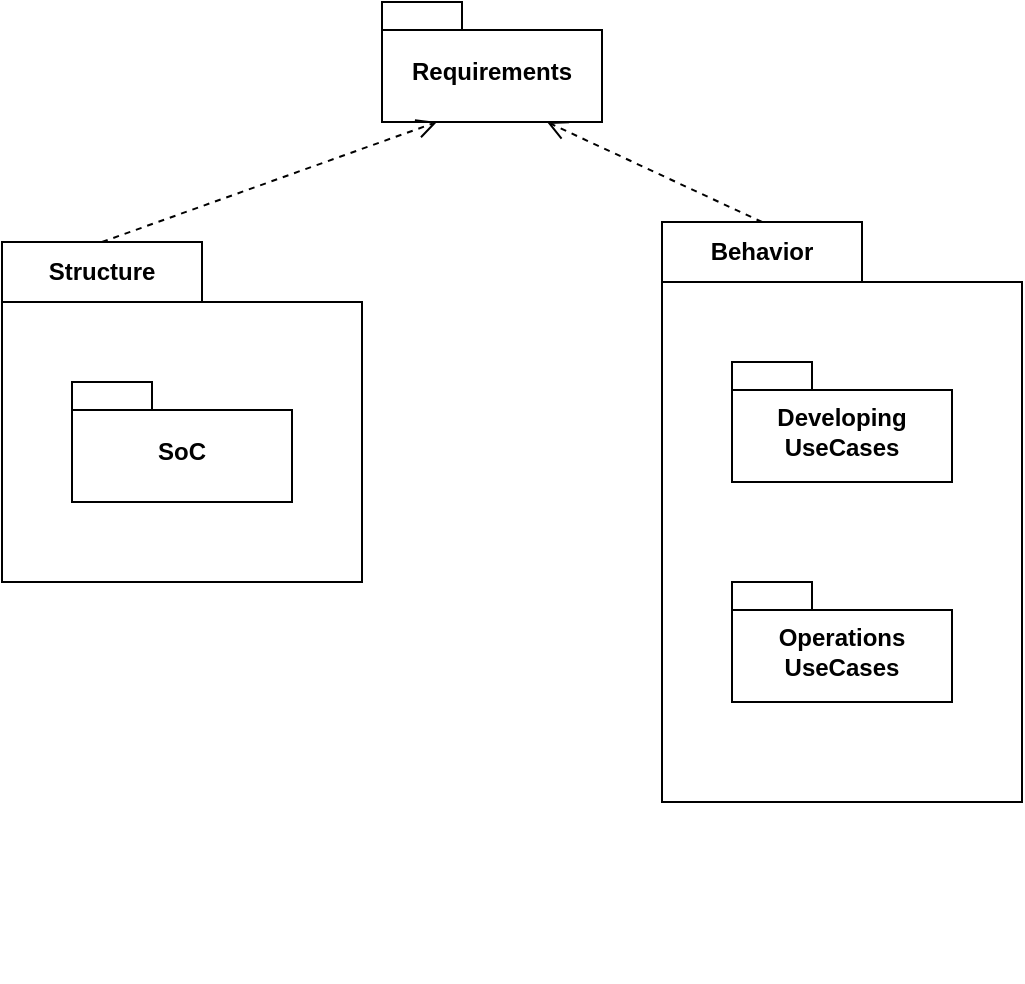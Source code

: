 <mxfile version="22.1.18" type="device">
  <diagram name="Страница — 1" id="yleVI-LyxeGsjJR6eDv2">
    <mxGraphModel dx="957" dy="482" grid="1" gridSize="10" guides="1" tooltips="1" connect="1" arrows="1" fold="1" page="1" pageScale="1" pageWidth="827" pageHeight="1169" math="0" shadow="0">
      <root>
        <mxCell id="0" />
        <mxCell id="1" parent="0" />
        <mxCell id="MgNdMAd_fjzO__9bJWsp-1" value="Requirements" style="shape=folder;fontStyle=1;spacingTop=10;tabWidth=40;tabHeight=14;tabPosition=left;html=1;whiteSpace=wrap;" vertex="1" parent="1">
          <mxGeometry x="320" y="190" width="110" height="60" as="geometry" />
        </mxCell>
        <mxCell id="MgNdMAd_fjzO__9bJWsp-4" value="" style="group" vertex="1" connectable="0" parent="1">
          <mxGeometry x="130" y="310" width="180" height="370" as="geometry" />
        </mxCell>
        <mxCell id="MgNdMAd_fjzO__9bJWsp-2" value="" style="shape=folder;fontStyle=1;spacingTop=10;tabWidth=100;tabHeight=30;tabPosition=left;html=1;whiteSpace=wrap;" vertex="1" parent="MgNdMAd_fjzO__9bJWsp-4">
          <mxGeometry width="180" height="170" as="geometry" />
        </mxCell>
        <mxCell id="MgNdMAd_fjzO__9bJWsp-3" value="&lt;b&gt;Structure&lt;/b&gt;" style="text;html=1;strokeColor=none;fillColor=none;align=center;verticalAlign=middle;whiteSpace=wrap;rounded=0;" vertex="1" parent="MgNdMAd_fjzO__9bJWsp-4">
          <mxGeometry x="20" width="60" height="30" as="geometry" />
        </mxCell>
        <mxCell id="MgNdMAd_fjzO__9bJWsp-5" value="SoC" style="shape=folder;fontStyle=1;spacingTop=10;tabWidth=40;tabHeight=14;tabPosition=left;html=1;whiteSpace=wrap;" vertex="1" parent="MgNdMAd_fjzO__9bJWsp-4">
          <mxGeometry x="35" y="70" width="110" height="60" as="geometry" />
        </mxCell>
        <mxCell id="MgNdMAd_fjzO__9bJWsp-7" value="" style="group" vertex="1" connectable="0" parent="1">
          <mxGeometry x="460" y="300" width="180" height="370" as="geometry" />
        </mxCell>
        <mxCell id="MgNdMAd_fjzO__9bJWsp-8" value="" style="shape=folder;fontStyle=1;spacingTop=10;tabWidth=100;tabHeight=30;tabPosition=left;html=1;whiteSpace=wrap;" vertex="1" parent="MgNdMAd_fjzO__9bJWsp-7">
          <mxGeometry width="180" height="290" as="geometry" />
        </mxCell>
        <mxCell id="MgNdMAd_fjzO__9bJWsp-9" value="&lt;b&gt;Behavior&lt;/b&gt;" style="text;html=1;strokeColor=none;fillColor=none;align=center;verticalAlign=middle;whiteSpace=wrap;rounded=0;" vertex="1" parent="MgNdMAd_fjzO__9bJWsp-7">
          <mxGeometry x="20" width="60" height="30" as="geometry" />
        </mxCell>
        <mxCell id="MgNdMAd_fjzO__9bJWsp-10" value="Developing&lt;br&gt;UseCases" style="shape=folder;fontStyle=1;spacingTop=10;tabWidth=40;tabHeight=14;tabPosition=left;html=1;whiteSpace=wrap;" vertex="1" parent="MgNdMAd_fjzO__9bJWsp-7">
          <mxGeometry x="35" y="70" width="110" height="60" as="geometry" />
        </mxCell>
        <mxCell id="MgNdMAd_fjzO__9bJWsp-11" value="Operations&lt;br&gt;UseCases" style="shape=folder;fontStyle=1;spacingTop=10;tabWidth=40;tabHeight=14;tabPosition=left;html=1;whiteSpace=wrap;" vertex="1" parent="MgNdMAd_fjzO__9bJWsp-7">
          <mxGeometry x="35" y="180" width="110" height="60" as="geometry" />
        </mxCell>
        <mxCell id="MgNdMAd_fjzO__9bJWsp-13" value="" style="html=1;verticalAlign=bottom;endArrow=open;dashed=1;endSize=8;curved=0;rounded=0;exitX=0.5;exitY=0;exitDx=0;exitDy=0;entryX=0.25;entryY=1;entryDx=0;entryDy=0;entryPerimeter=0;" edge="1" parent="1" source="MgNdMAd_fjzO__9bJWsp-3" target="MgNdMAd_fjzO__9bJWsp-1">
          <mxGeometry relative="1" as="geometry">
            <mxPoint x="360" y="270" as="sourcePoint" />
            <mxPoint x="280" y="270" as="targetPoint" />
          </mxGeometry>
        </mxCell>
        <mxCell id="MgNdMAd_fjzO__9bJWsp-14" value="" style="html=1;verticalAlign=bottom;endArrow=open;dashed=1;endSize=8;curved=0;rounded=0;exitX=0.5;exitY=0;exitDx=0;exitDy=0;entryX=0.75;entryY=1;entryDx=0;entryDy=0;entryPerimeter=0;" edge="1" parent="1" source="MgNdMAd_fjzO__9bJWsp-9" target="MgNdMAd_fjzO__9bJWsp-1">
          <mxGeometry relative="1" as="geometry">
            <mxPoint x="190" y="320" as="sourcePoint" />
            <mxPoint x="358" y="260" as="targetPoint" />
          </mxGeometry>
        </mxCell>
      </root>
    </mxGraphModel>
  </diagram>
</mxfile>
